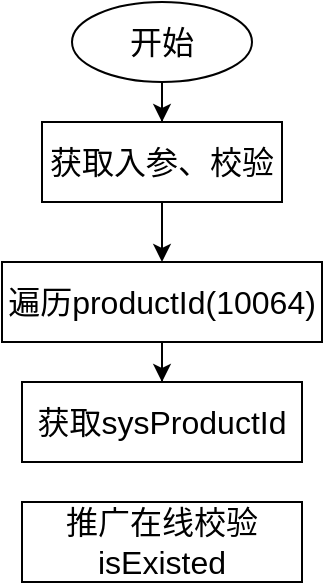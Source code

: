 <mxfile version="13.11.0" type="github">
  <diagram id="C5RBs43oDa-KdzZeNtuy" name="Page-1">
    <mxGraphModel dx="786" dy="514" grid="1" gridSize="10" guides="1" tooltips="1" connect="1" arrows="1" fold="1" page="1" pageScale="1" pageWidth="827" pageHeight="1169" math="0" shadow="0">
      <root>
        <mxCell id="WIyWlLk6GJQsqaUBKTNV-0" />
        <mxCell id="WIyWlLk6GJQsqaUBKTNV-1" parent="WIyWlLk6GJQsqaUBKTNV-0" />
        <mxCell id="F3GTpwNgJHVxENjnozcX-0" value="" style="edgeStyle=orthogonalEdgeStyle;rounded=0;orthogonalLoop=1;jettySize=auto;html=1;fontSize=16;" edge="1" parent="WIyWlLk6GJQsqaUBKTNV-1" source="F3GTpwNgJHVxENjnozcX-1" target="F3GTpwNgJHVxENjnozcX-3">
          <mxGeometry relative="1" as="geometry" />
        </mxCell>
        <mxCell id="F3GTpwNgJHVxENjnozcX-1" value="开始" style="ellipse;whiteSpace=wrap;html=1;fontSize=16;" vertex="1" parent="WIyWlLk6GJQsqaUBKTNV-1">
          <mxGeometry x="275" y="100" width="90" height="40" as="geometry" />
        </mxCell>
        <mxCell id="F3GTpwNgJHVxENjnozcX-2" value="" style="edgeStyle=orthogonalEdgeStyle;rounded=0;orthogonalLoop=1;jettySize=auto;html=1;fontSize=16;" edge="1" parent="WIyWlLk6GJQsqaUBKTNV-1" source="F3GTpwNgJHVxENjnozcX-3" target="F3GTpwNgJHVxENjnozcX-5">
          <mxGeometry relative="1" as="geometry" />
        </mxCell>
        <mxCell id="F3GTpwNgJHVxENjnozcX-3" value="获取入参、校验" style="whiteSpace=wrap;html=1;fontSize=16;" vertex="1" parent="WIyWlLk6GJQsqaUBKTNV-1">
          <mxGeometry x="260" y="160" width="120" height="40" as="geometry" />
        </mxCell>
        <mxCell id="F3GTpwNgJHVxENjnozcX-4" value="" style="edgeStyle=orthogonalEdgeStyle;rounded=0;orthogonalLoop=1;jettySize=auto;html=1;fontSize=16;" edge="1" parent="WIyWlLk6GJQsqaUBKTNV-1" source="F3GTpwNgJHVxENjnozcX-5" target="F3GTpwNgJHVxENjnozcX-6">
          <mxGeometry relative="1" as="geometry" />
        </mxCell>
        <mxCell id="F3GTpwNgJHVxENjnozcX-5" value="遍历productId(10064)" style="whiteSpace=wrap;html=1;fontSize=16;" vertex="1" parent="WIyWlLk6GJQsqaUBKTNV-1">
          <mxGeometry x="240" y="230" width="160" height="40" as="geometry" />
        </mxCell>
        <mxCell id="F3GTpwNgJHVxENjnozcX-6" value="获取sysProductId" style="whiteSpace=wrap;html=1;fontSize=16;" vertex="1" parent="WIyWlLk6GJQsqaUBKTNV-1">
          <mxGeometry x="250" y="290" width="140" height="40" as="geometry" />
        </mxCell>
        <mxCell id="F3GTpwNgJHVxENjnozcX-7" value="推广在线校验isExisted" style="whiteSpace=wrap;html=1;fontSize=16;" vertex="1" parent="WIyWlLk6GJQsqaUBKTNV-1">
          <mxGeometry x="250" y="350" width="140" height="40" as="geometry" />
        </mxCell>
      </root>
    </mxGraphModel>
  </diagram>
</mxfile>

